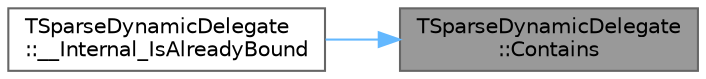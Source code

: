 digraph "TSparseDynamicDelegate::Contains"
{
 // INTERACTIVE_SVG=YES
 // LATEX_PDF_SIZE
  bgcolor="transparent";
  edge [fontname=Helvetica,fontsize=10,labelfontname=Helvetica,labelfontsize=10];
  node [fontname=Helvetica,fontsize=10,shape=box,height=0.2,width=0.4];
  rankdir="RL";
  Node1 [id="Node000001",label="TSparseDynamicDelegate\l::Contains",height=0.2,width=0.4,color="gray40", fillcolor="grey60", style="filled", fontcolor="black",tooltip="Checks whether a function delegate is already a member of this multi-cast delegate's invocation list."];
  Node1 -> Node2 [id="edge1_Node000001_Node000002",dir="back",color="steelblue1",style="solid",tooltip=" "];
  Node2 [id="Node000002",label="TSparseDynamicDelegate\l::__Internal_IsAlreadyBound",height=0.2,width=0.4,color="grey40", fillcolor="white", style="filled",URL="$db/d28/structTSparseDynamicDelegate.html#a89c82f411d22989dc91ff150ef77c7da",tooltip="Tests if a UObject instance and a UObject method address pair are already bound to this multi-cast de..."];
}
